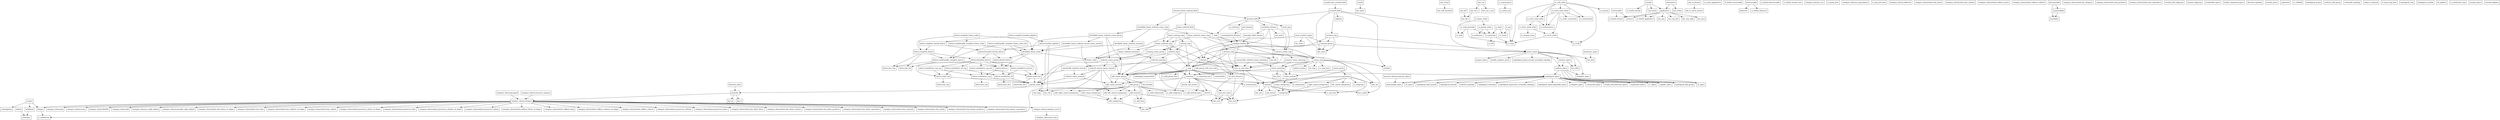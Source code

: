 strict digraph  {
inhabited [shape=box];
nonempty [shape=box];
setoid [shape=box];
has_equiv [shape=box];
has_sizeof [shape=box];
has_well_founded [shape=box];
has_lift [shape=box];
has_lift_t [shape=box];
has_coe [shape=box];
has_coe_t [shape=box];
has_coe_t_aux [shape=box];
is_commutative [shape=box];
is_symm_op [shape=box];
is_preorder [shape=box];
is_refl [shape=box];
is_trans [shape=box];
is_total_preorder [shape=box];
is_total [shape=box];
is_partial_order [shape=box];
is_antisymm [shape=box];
is_linear_order [shape=box];
is_equiv [shape=box];
is_symm [shape=box];
is_per [shape=box];
is_strict_order [shape=box];
is_irrefl [shape=box];
is_strict_weak_order [shape=box];
is_incomp_trans [shape=box];
is_strict_total_order [shape=box];
is_trichotomous [shape=box];
applicative [shape=box];
functor [shape=box];
has_pure [shape=box];
has_seq [shape=box];
has_seq_left [shape=box];
has_seq_right [shape=box];
preorder [shape=box];
has_le [shape=box];
has_lt [shape=box];
monad [shape=box];
has_bind [shape=box];
partial_order [shape=box];
alternative [shape=box];
has_orelse [shape=box];
linear_order [shape=box];
decidable_linear_order [shape=box];
has_to_format [shape=box];
has_to_tactic_format [shape=box];
is_lawful_applicative [shape=box];
is_lawful_functor [shape=box];
is_lawful_monad [shape=box];
semigroup [shape=box];
has_mul [shape=box];
comm_semigroup [shape=box];
left_cancel_semigroup [shape=box];
right_cancel_semigroup [shape=box];
monoid [shape=box];
has_one [shape=box];
comm_monoid [shape=box];
group [shape=box];
has_inv [shape=box];
comm_group [shape=box];
add_semigroup [shape=box];
has_add [shape=box];
add_comm_semigroup [shape=box];
add_left_cancel_semigroup [shape=box];
add_right_cancel_semigroup [shape=box];
add_monoid [shape=box];
has_zero [shape=box];
add_comm_monoid [shape=box];
add_group [shape=box];
has_neg [shape=box];
add_comm_group [shape=box];
has_sub [shape=box];
distrib [shape=box];
mul_zero_class [shape=box];
zero_ne_one_class [shape=box];
ordered_cancel_comm_monoid [shape=box];
semiring [shape=box];
comm_semiring [shape=box];
has_dvd [shape=box];
ordered_comm_group [shape=box];
ring [shape=box];
comm_ring [shape=box];
no_zero_divisors [shape=box];
integral_domain [shape=box];
division_ring [shape=box];
decidable_linear_ordered_comm_group [shape=box];
decidable_linear_ordered_cancel_comm_monoid [shape=box];
field [shape=box];
discrete_field [shape=box];
ordered_semiring [shape=box];
linear_ordered_semiring [shape=box];
decidable_linear_ordered_semiring [shape=box];
ordered_ring [shape=box];
linear_ordered_ring [shape=box];
linear_ordered_comm_ring [shape=box];
decidable_linear_ordered_comm_ring [shape=box];
linear_ordered_field [shape=box];
discrete_linear_ordered_field [shape=box];
unique [shape=box];
subsingleton [shape=box];
is_comm_applicative [shape=box];
traversable [shape=box];
is_lawful_traversable [shape=box];
"category_theory.category_struct" [shape=box];
"category_theory.has_hom" [shape=box];
"category_theory.category" [shape=box];
bitraversable [shape=box];
bifunctor [shape=box];
is_lawful_bitraversable [shape=box];
is_lawful_bifunctor [shape=box];
is_lawful_monad_cont [shape=box];
"category_theory.is_iso" [shape=box];
"category_theory.epi" [shape=box];
"category_theory.mono" [shape=box];
is_add_monoid_hom [shape=box];
is_add_hom [shape=box];
"is_strict_total_order'" [shape=box];
is_monoid_hom [shape=box];
is_mul_hom [shape=box];
is_order_connected [shape=box];
is_extensional [shape=box];
is_well_order [shape=box];
is_asymm [shape=box];
is_add_group_hom [shape=box];
is_group_hom [shape=box];
directed_order [shape=box];
"lattice.semilattice_sup" [shape=box];
"lattice.has_sup" [shape=box];
"lattice.semilattice_inf" [shape=box];
"lattice.has_inf" [shape=box];
"lattice.lattice" [shape=box];
"lattice.distrib_lattice" [shape=box];
"lattice.order_top" [shape=box];
"lattice.has_top" [shape=box];
"lattice.order_bot" [shape=box];
"lattice.has_bot" [shape=box];
"lattice.semilattice_sup_top" [shape=box];
"lattice.semilattice_sup_bot" [shape=box];
"lattice.semilattice_inf_top" [shape=box];
"lattice.semilattice_inf_bot" [shape=box];
"lattice.bounded_lattice" [shape=box];
"category_theory.groupoid" [shape=box];
"lattice.bounded_distrib_lattice" [shape=box];
"category_theory.concrete_category" [shape=box];
"category_theory.is_equivalence" [shape=box];
"category_theory.faithful" [shape=box];
"category_theory.full" [shape=box];
"lattice.boolean_algebra" [shape=box];
ordered_comm_monoid [shape=box];
canonically_ordered_monoid [shape=box];
is_semiring_hom [shape=box];
is_ring_hom [shape=box];
nonzero_comm_semiring [shape=box];
nonzero_comm_ring [shape=box];
domain [shape=box];
has_div [shape=box];
nonneg_comm_group [shape=box];
nonneg_ring [shape=box];
linear_nonneg_ring [shape=box];
canonically_ordered_comm_semiring [shape=box];
is_ring_anti_hom [shape=box];
"lattice.complete_lattice" [shape=box];
"lattice.has_Sup" [shape=box];
"lattice.has_Inf" [shape=box];
"lattice.complete_linear_order" [shape=box];
"category_theory.reflective" [shape=box];
"category_theory.is_right_adjoint" [shape=box];
"category_theory.monadic_right_adjoint" [shape=box];
"lattice.complete_distrib_lattice" [shape=box];
"lattice.complete_boolean_algebra" [shape=box];
"category_theory.limits.has_limits_of_shape" [shape=box];
"category_theory.limits.has_limit" [shape=box];
"category_theory.limits.has_limits" [shape=box];
euclidean_domain [shape=box];
has_mod [shape=box];
"category_theory.limits.has_colimits_of_shape" [shape=box];
"category_theory.limits.has_colimit" [shape=box];
"category_theory.limits.has_colimits" [shape=box];
"category_theory.limits.preserves_limits_of_shape" [shape=box];
"category_theory.limits.preserves_limit" [shape=box];
"category_theory.limits.preserves_colimits_of_shape" [shape=box];
"category_theory.limits.preserves_colimit" [shape=box];
"category_theory.limits.reflects_limits_of_shape" [shape=box];
"category_theory.limits.reflects_limit" [shape=box];
"category_theory.limits.reflects_colimits_of_shape" [shape=box];
"category_theory.limits.reflects_colimit" [shape=box];
"category_theory.limits.reflects_limits" [shape=box];
"category_theory.limits.reflects_colimits" [shape=box];
"category_theory.limits.preserves_colimits" [shape=box];
"category_theory.limits.preserves_limits" [shape=box];
normalization_domain [shape=box];
gcd_domain [shape=box];
fintype [shape=box];
infinite [shape=box];
denumerable [shape=box];
encodable [shape=box];
"category_theory.limits.fin_category" [shape=box];
"category_theory.limits.has_finite_limits" [shape=box];
"category_theory.limits.has_finite_colimits" [shape=box];
"category_theory.limits.has_products" [shape=box];
"category_theory.limits.has_finite_products" [shape=box];
"category_theory.limits.has_coproducts" [shape=box];
"category_theory.limits.has_finite_coproducts" [shape=box];
"category_theory.limits.has_terminal" [shape=box];
"category_theory.limits.has_initial" [shape=box];
"lattice.conditionally_complete_lattice" [shape=box];
"lattice.conditionally_complete_linear_order" [shape=box];
"lattice.conditionally_complete_linear_order_bot" [shape=box];
primcodable [shape=box];
"category_theory.limits.has_binary_products" [shape=box];
"category_theory.limits.has_binary_coproducts" [shape=box];
is_add_subgroup [shape=box];
is_add_submonoid [shape=box];
is_subgroup [shape=box];
is_submonoid [shape=box];
"topological_space.second_countable_topology" [shape=box];
"topological_space.first_countable_topology" [shape=box];
topological_space [shape=box];
normal_add_subgroup [shape=box];
"topological_space.separable_space" [shape=box];
normal_subgroup [shape=box];
compact_space [shape=box];
irreducible_space [shape=box];
connected_space [shape=box];
totally_separated_space [shape=box];
totally_disconnected_space [shape=box];
sequential_space [shape=box];
t1_space [shape=box];
t0_space [shape=box];
t2_space [shape=box];
discrete_topology [shape=box];
regular_space [shape=box];
normal_space [shape=box];
uniform_space [shape=box];
separated [shape=box];
complete_space [shape=box];
emetric_space [shape=box];
has_edist [shape=box];
is_subring [shape=box];
is_subfield [shape=box];
mul_action [shape=box];
has_scalar [shape=box];
distrib_mul_action [shape=box];
semimodule [shape=box];
module [shape=box];
topological_add_group [shape=box];
topological_add_monoid [shape=box];
topological_group [shape=box];
topological_monoid [shape=box];
add_group_with_zero_nhd [shape=box];
ordered_topology [shape=box];
uniform_add_group [shape=box];
orderable_topology [shape=box];
"ideal.is_maximal" [shape=box];
"ideal.is_prime" [shape=box];
metric_space [shape=box];
has_dist [shape=box];
local_ring [shape=box];
is_local_ring_hom [shape=box];
topological_semiring [shape=box];
topological_ring [shape=box];
proper_space [shape=box];
locally_compact_space [shape=box];
premetric_space [shape=box];
algebra [shape=box];
topological_module [shape=box];
topological_semimodule [shape=box];
lie_ring [shape=box];
has_bracket [shape=box];
lie_algebra [shape=box];
normed_group [shape=box];
has_norm [shape=box];
normed_ring [shape=box];
is_noetherian_ring [shape=box];
is_noetherian [shape=box];
normed_field [shape=box];
nondiscrete_normed_field [shape=box];
principal_ideal_domain [shape=box];
normed_space [shape=box];
normed_algebra [shape=box];
measurable_space [shape=box];
"measure_theory.measure_space" [shape=box];
inner_product_space [shape=box];
has_inner [shape=box];
inhabited -> nonempty;
setoid -> has_equiv;
has_sizeof -> has_well_founded;
has_lift -> has_lift_t;
has_coe -> has_coe_t;
has_coe -> has_coe_t_aux;
has_coe_t -> has_lift_t;
is_commutative -> is_symm_op;
is_preorder -> is_refl;
is_preorder -> is_trans;
is_total_preorder -> is_trans;
is_total_preorder -> is_total;
is_total_preorder -> is_preorder;
is_partial_order -> is_preorder;
is_partial_order -> is_antisymm;
is_linear_order -> is_partial_order;
is_linear_order -> is_total;
is_equiv -> is_preorder;
is_equiv -> is_symm;
is_per -> is_symm;
is_per -> is_trans;
is_strict_order -> is_irrefl;
is_strict_order -> is_trans;
is_strict_weak_order -> is_strict_order;
is_strict_weak_order -> is_incomp_trans;
is_strict_total_order -> is_trichotomous;
is_strict_total_order -> is_strict_weak_order;
applicative -> functor;
applicative -> has_pure;
applicative -> has_seq;
applicative -> has_seq_left;
applicative -> has_seq_right;
applicative -> is_lawful_functor;
applicative -> is_lawful_applicative;
preorder -> has_le;
preorder -> has_lt;
preorder -> "category_theory.category";
monad -> applicative;
monad -> has_bind;
monad -> is_lawful_applicative;
monad -> is_lawful_monad;
partial_order -> preorder;
alternative -> applicative;
alternative -> has_orelse;
linear_order -> partial_order;
decidable_linear_order -> linear_order;
decidable_linear_order -> "lattice.lattice";
decidable_linear_order -> "lattice.distrib_lattice";
has_to_format -> has_to_tactic_format;
semigroup -> has_mul;
comm_semigroup -> semigroup;
left_cancel_semigroup -> semigroup;
right_cancel_semigroup -> semigroup;
monoid -> semigroup;
monoid -> has_one;
monoid -> is_mul_hom;
monoid -> has_scalar;
monoid -> mul_action;
comm_monoid -> monoid;
comm_monoid -> comm_semigroup;
group -> monoid;
group -> has_inv;
group -> left_cancel_semigroup;
group -> right_cancel_semigroup;
group -> is_mul_hom;
group -> is_monoid_hom;
group -> is_submonoid;
group -> is_subgroup;
comm_group -> group;
comm_group -> comm_monoid;
add_semigroup -> has_add;
add_comm_semigroup -> add_semigroup;
add_left_cancel_semigroup -> add_semigroup;
add_right_cancel_semigroup -> add_semigroup;
add_monoid -> add_semigroup;
add_monoid -> has_zero;
add_monoid -> is_add_hom;
add_comm_monoid -> add_monoid;
add_comm_monoid -> add_comm_semigroup;
add_group -> add_monoid;
add_group -> has_neg;
add_group -> add_left_cancel_semigroup;
add_group -> add_right_cancel_semigroup;
add_group -> has_sub;
add_group -> is_add_hom;
add_group -> is_add_monoid_hom;
add_group -> is_add_submonoid;
add_group -> is_add_subgroup;
add_comm_group -> add_group;
add_comm_group -> add_comm_monoid;
add_comm_group -> has_bracket;
distrib -> has_mul;
distrib -> has_add;
mul_zero_class -> has_mul;
mul_zero_class -> has_zero;
zero_ne_one_class -> has_zero;
zero_ne_one_class -> has_one;
ordered_cancel_comm_monoid -> add_comm_monoid;
ordered_cancel_comm_monoid -> add_left_cancel_semigroup;
ordered_cancel_comm_monoid -> add_right_cancel_semigroup;
ordered_cancel_comm_monoid -> partial_order;
ordered_cancel_comm_monoid -> ordered_comm_monoid;
semiring -> add_comm_monoid;
semiring -> monoid;
semiring -> distrib;
semiring -> mul_zero_class;
semiring -> is_add_monoid_hom;
semiring -> is_monoid_hom;
semiring -> distrib_mul_action;
comm_semiring -> semiring;
comm_semiring -> comm_monoid;
comm_semiring -> has_dvd;
ordered_comm_group -> add_comm_group;
ordered_comm_group -> partial_order;
ordered_comm_group -> ordered_cancel_comm_monoid;
ring -> add_comm_group;
ring -> monoid;
ring -> distrib;
ring -> semiring;
ring -> is_semiring_hom;
ring -> is_add_group_hom;
ring -> is_add_subgroup;
ring -> is_submonoid;
ring -> semimodule;
ring -> topological_semimodule;
ring -> is_noetherian;
comm_ring -> ring;
comm_ring -> comm_semigroup;
comm_ring -> comm_semiring;
comm_ring -> "ideal.is_prime";
comm_ring -> is_ring_hom;
comm_ring -> has_scalar;
comm_ring -> module;
comm_ring -> lie_ring;
no_zero_divisors -> has_mul;
no_zero_divisors -> has_zero;
integral_domain -> comm_ring;
integral_domain -> no_zero_divisors;
integral_domain -> zero_ne_one_class;
integral_domain -> nonzero_comm_ring;
integral_domain -> domain;
division_ring -> ring;
division_ring -> has_inv;
division_ring -> zero_ne_one_class;
division_ring -> has_div;
division_ring -> domain;
decidable_linear_ordered_comm_group -> add_comm_group;
decidable_linear_ordered_comm_group -> decidable_linear_order;
decidable_linear_ordered_comm_group -> ordered_comm_group;
decidable_linear_ordered_comm_group -> decidable_linear_ordered_cancel_comm_monoid;
decidable_linear_ordered_cancel_comm_monoid -> ordered_cancel_comm_monoid;
decidable_linear_ordered_cancel_comm_monoid -> decidable_linear_order;
field -> division_ring;
field -> comm_ring;
field -> integral_domain;
discrete_field -> field;
discrete_field -> euclidean_domain;
discrete_field -> is_subring;
discrete_field -> local_ring;
ordered_semiring -> semiring;
ordered_semiring -> ordered_cancel_comm_monoid;
linear_ordered_semiring -> ordered_semiring;
linear_ordered_semiring -> linear_order;
decidable_linear_ordered_semiring -> linear_ordered_semiring;
decidable_linear_ordered_semiring -> decidable_linear_order;
ordered_ring -> ring;
ordered_ring -> ordered_comm_group;
ordered_ring -> zero_ne_one_class;
ordered_ring -> ordered_semiring;
linear_ordered_ring -> ordered_ring;
linear_ordered_ring -> linear_order;
linear_ordered_ring -> linear_ordered_semiring;
linear_ordered_ring -> domain;
linear_ordered_comm_ring -> linear_ordered_ring;
linear_ordered_comm_ring -> comm_monoid;
linear_ordered_comm_ring -> integral_domain;
decidable_linear_ordered_comm_ring -> linear_ordered_comm_ring;
decidable_linear_ordered_comm_ring -> decidable_linear_ordered_comm_group;
decidable_linear_ordered_comm_ring -> decidable_linear_ordered_semiring;
linear_ordered_field -> linear_ordered_ring;
linear_ordered_field -> field;
discrete_linear_ordered_field -> linear_ordered_field;
discrete_linear_ordered_field -> decidable_linear_ordered_comm_ring;
discrete_linear_ordered_field -> discrete_field;
unique -> inhabited;
unique -> subsingleton;
unique -> fintype;
traversable -> functor;
traversable -> is_lawful_functor;
"category_theory.category_struct" -> "category_theory.has_hom";
"category_theory.category" -> "category_theory.category_struct";
"category_theory.category" -> "category_theory.epi";
"category_theory.category" -> "category_theory.mono";
"category_theory.category" -> "category_theory.faithful";
"category_theory.category" -> "category_theory.full";
"category_theory.category" -> "category_theory.is_right_adjoint";
"category_theory.category" -> "category_theory.monadic_right_adjoint";
"category_theory.category" -> "category_theory.limits.has_limit";
"category_theory.category" -> "category_theory.limits.has_limits_of_shape";
"category_theory.category" -> "category_theory.limits.has_colimit";
"category_theory.category" -> "category_theory.limits.has_colimits_of_shape";
"category_theory.category" -> "category_theory.limits.preserves_limit";
"category_theory.category" -> "category_theory.limits.preserves_limits_of_shape";
"category_theory.category" -> "category_theory.limits.preserves_colimit";
"category_theory.category" -> "category_theory.limits.preserves_colimits_of_shape";
"category_theory.category" -> "category_theory.limits.reflects_limit";
"category_theory.category" -> "category_theory.limits.reflects_colimit";
"category_theory.category" -> "category_theory.limits.reflects_limits_of_shape";
"category_theory.category" -> "category_theory.limits.reflects_colimits_of_shape";
"category_theory.category" -> "category_theory.limits.preserves_colimits";
"category_theory.category" -> "category_theory.limits.preserves_limits";
"category_theory.category" -> fintype;
"category_theory.category" -> "category_theory.limits.has_finite_limits";
"category_theory.category" -> "category_theory.limits.has_finite_colimits";
"category_theory.category" -> "category_theory.limits.has_finite_products";
"category_theory.category" -> "category_theory.limits.has_finite_coproducts";
"category_theory.category" -> "category_theory.limits.has_terminal";
"category_theory.category" -> "category_theory.limits.has_initial";
"category_theory.category" -> "category_theory.limits.has_binary_products";
"category_theory.category" -> "category_theory.limits.has_binary_coproducts";
bitraversable -> bifunctor;
bitraversable -> is_lawful_bifunctor;
"is_strict_total_order'" -> is_trichotomous;
"is_strict_total_order'" -> is_strict_order;
"is_strict_total_order'" -> is_order_connected;
"is_strict_total_order'" -> is_strict_total_order;
"is_strict_total_order'" -> is_extensional;
is_well_order -> "is_strict_total_order'";
is_well_order -> is_strict_total_order;
is_well_order -> is_extensional;
is_well_order -> is_trichotomous;
is_well_order -> is_trans;
is_well_order -> is_irrefl;
is_well_order -> is_asymm;
directed_order -> preorder;
"lattice.semilattice_sup" -> "lattice.has_sup";
"lattice.semilattice_sup" -> partial_order;
"lattice.semilattice_inf" -> "lattice.has_inf";
"lattice.semilattice_inf" -> partial_order;
"lattice.lattice" -> "lattice.semilattice_sup";
"lattice.lattice" -> "lattice.semilattice_inf";
"lattice.distrib_lattice" -> "lattice.lattice";
"lattice.order_top" -> "lattice.has_top";
"lattice.order_top" -> partial_order;
"lattice.order_bot" -> "lattice.has_bot";
"lattice.order_bot" -> partial_order;
"lattice.semilattice_sup_top" -> "lattice.order_top";
"lattice.semilattice_sup_top" -> "lattice.semilattice_sup";
"lattice.semilattice_sup_bot" -> "lattice.order_bot";
"lattice.semilattice_sup_bot" -> "lattice.semilattice_sup";
"lattice.semilattice_inf_top" -> "lattice.order_top";
"lattice.semilattice_inf_top" -> "lattice.semilattice_inf";
"lattice.semilattice_inf_bot" -> "lattice.order_bot";
"lattice.semilattice_inf_bot" -> "lattice.semilattice_inf";
"lattice.bounded_lattice" -> "lattice.lattice";
"lattice.bounded_lattice" -> "lattice.order_top";
"lattice.bounded_lattice" -> "lattice.order_bot";
"lattice.bounded_lattice" -> "lattice.semilattice_inf_top";
"lattice.bounded_lattice" -> "lattice.semilattice_inf_bot";
"lattice.bounded_lattice" -> "lattice.semilattice_sup_top";
"lattice.bounded_lattice" -> "lattice.semilattice_sup_bot";
"category_theory.groupoid" -> "category_theory.category";
"lattice.bounded_distrib_lattice" -> "lattice.distrib_lattice";
"lattice.bounded_distrib_lattice" -> "lattice.bounded_lattice";
"category_theory.concrete_category" -> "category_theory.category";
"lattice.boolean_algebra" -> "lattice.bounded_distrib_lattice";
"lattice.boolean_algebra" -> has_neg;
"lattice.boolean_algebra" -> has_sub;
ordered_comm_monoid -> add_comm_monoid;
ordered_comm_monoid -> partial_order;
canonically_ordered_monoid -> ordered_comm_monoid;
canonically_ordered_monoid -> "lattice.order_bot";
nonzero_comm_semiring -> comm_semiring;
nonzero_comm_semiring -> zero_ne_one_class;
nonzero_comm_ring -> comm_ring;
nonzero_comm_ring -> zero_ne_one_class;
nonzero_comm_ring -> nonzero_comm_semiring;
domain -> ring;
domain -> no_zero_divisors;
domain -> zero_ne_one_class;
nonneg_comm_group -> add_comm_group;
nonneg_comm_group -> ordered_comm_group;
nonneg_ring -> ring;
nonneg_ring -> zero_ne_one_class;
nonneg_ring -> nonneg_comm_group;
nonneg_ring -> ordered_ring;
linear_nonneg_ring -> domain;
linear_nonneg_ring -> nonneg_comm_group;
linear_nonneg_ring -> nonneg_ring;
linear_nonneg_ring -> linear_order;
linear_nonneg_ring -> linear_ordered_ring;
canonically_ordered_comm_semiring -> canonically_ordered_monoid;
canonically_ordered_comm_semiring -> comm_semiring;
canonically_ordered_comm_semiring -> zero_ne_one_class;
"lattice.complete_lattice" -> "lattice.bounded_lattice";
"lattice.complete_lattice" -> "lattice.has_Sup";
"lattice.complete_lattice" -> "lattice.has_Inf";
"lattice.complete_lattice" -> "lattice.conditionally_complete_lattice";
"lattice.complete_linear_order" -> "lattice.complete_lattice";
"lattice.complete_linear_order" -> decidable_linear_order;
"lattice.complete_linear_order" -> "lattice.conditionally_complete_linear_order";
"lattice.complete_distrib_lattice" -> "lattice.complete_lattice";
"lattice.complete_distrib_lattice" -> "lattice.bounded_distrib_lattice";
"lattice.complete_boolean_algebra" -> "lattice.boolean_algebra";
"lattice.complete_boolean_algebra" -> "lattice.complete_distrib_lattice";
euclidean_domain -> nonzero_comm_ring;
euclidean_domain -> has_div;
euclidean_domain -> has_mod;
euclidean_domain -> integral_domain;
euclidean_domain -> principal_ideal_domain;
normalization_domain -> integral_domain;
gcd_domain -> normalization_domain;
fintype -> is_noetherian;
infinite -> nonempty;
denumerable -> encodable;
denumerable -> primcodable;
"lattice.conditionally_complete_lattice" -> "lattice.lattice";
"lattice.conditionally_complete_lattice" -> "lattice.has_Sup";
"lattice.conditionally_complete_lattice" -> "lattice.has_Inf";
"lattice.conditionally_complete_linear_order" -> "lattice.conditionally_complete_lattice";
"lattice.conditionally_complete_linear_order" -> decidable_linear_order;
"lattice.conditionally_complete_linear_order_bot" -> "lattice.conditionally_complete_lattice";
"lattice.conditionally_complete_linear_order_bot" -> decidable_linear_order;
"lattice.conditionally_complete_linear_order_bot" -> "lattice.order_bot";
primcodable -> encodable;
topological_space -> "topological_space.first_countable_topology";
topological_space -> "topological_space.separable_space";
topological_space -> compact_space;
topological_space -> connected_space;
topological_space -> totally_disconnected_space;
topological_space -> sequential_space;
topological_space -> t0_space;
topological_space -> t1_space;
topological_space -> t2_space;
topological_space -> regular_space;
topological_space -> topological_add_monoid;
topological_space -> topological_monoid;
topological_space -> ordered_topology;
topological_space -> topological_semiring;
topological_space -> topological_add_group;
topological_space -> measurable_space;
uniform_space -> topological_space;
uniform_space -> t2_space;
uniform_space -> regular_space;
uniform_space -> complete_space;
uniform_space -> topological_add_group;
emetric_space -> has_edist;
emetric_space -> uniform_space;
add_group_with_zero_nhd -> add_comm_group;
add_group_with_zero_nhd -> topological_space;
metric_space -> has_dist;
metric_space -> uniform_space;
metric_space -> has_edist;
metric_space -> emetric_space;
metric_space -> proper_space;
metric_space -> locally_compact_space;
metric_space -> complete_space;
metric_space -> "topological_space.second_countable_topology";
local_ring -> nonzero_comm_ring;
premetric_space -> has_dist;
normed_group -> has_norm;
normed_group -> add_comm_group;
normed_group -> metric_space;
normed_ring -> has_norm;
normed_ring -> ring;
normed_ring -> metric_space;
normed_ring -> normed_group;
normed_field -> has_norm;
normed_field -> discrete_field;
normed_field -> metric_space;
normed_field -> normed_ring;
normed_field -> module;
normed_field -> algebra;
nondiscrete_normed_field -> normed_field;
principal_ideal_domain -> integral_domain;
"measure_theory.measure_space" -> measurable_space;
inner_product_space -> add_comm_group;
inner_product_space -> has_inner;
inner_product_space -> has_norm;
inner_product_space -> normed_group;
}
